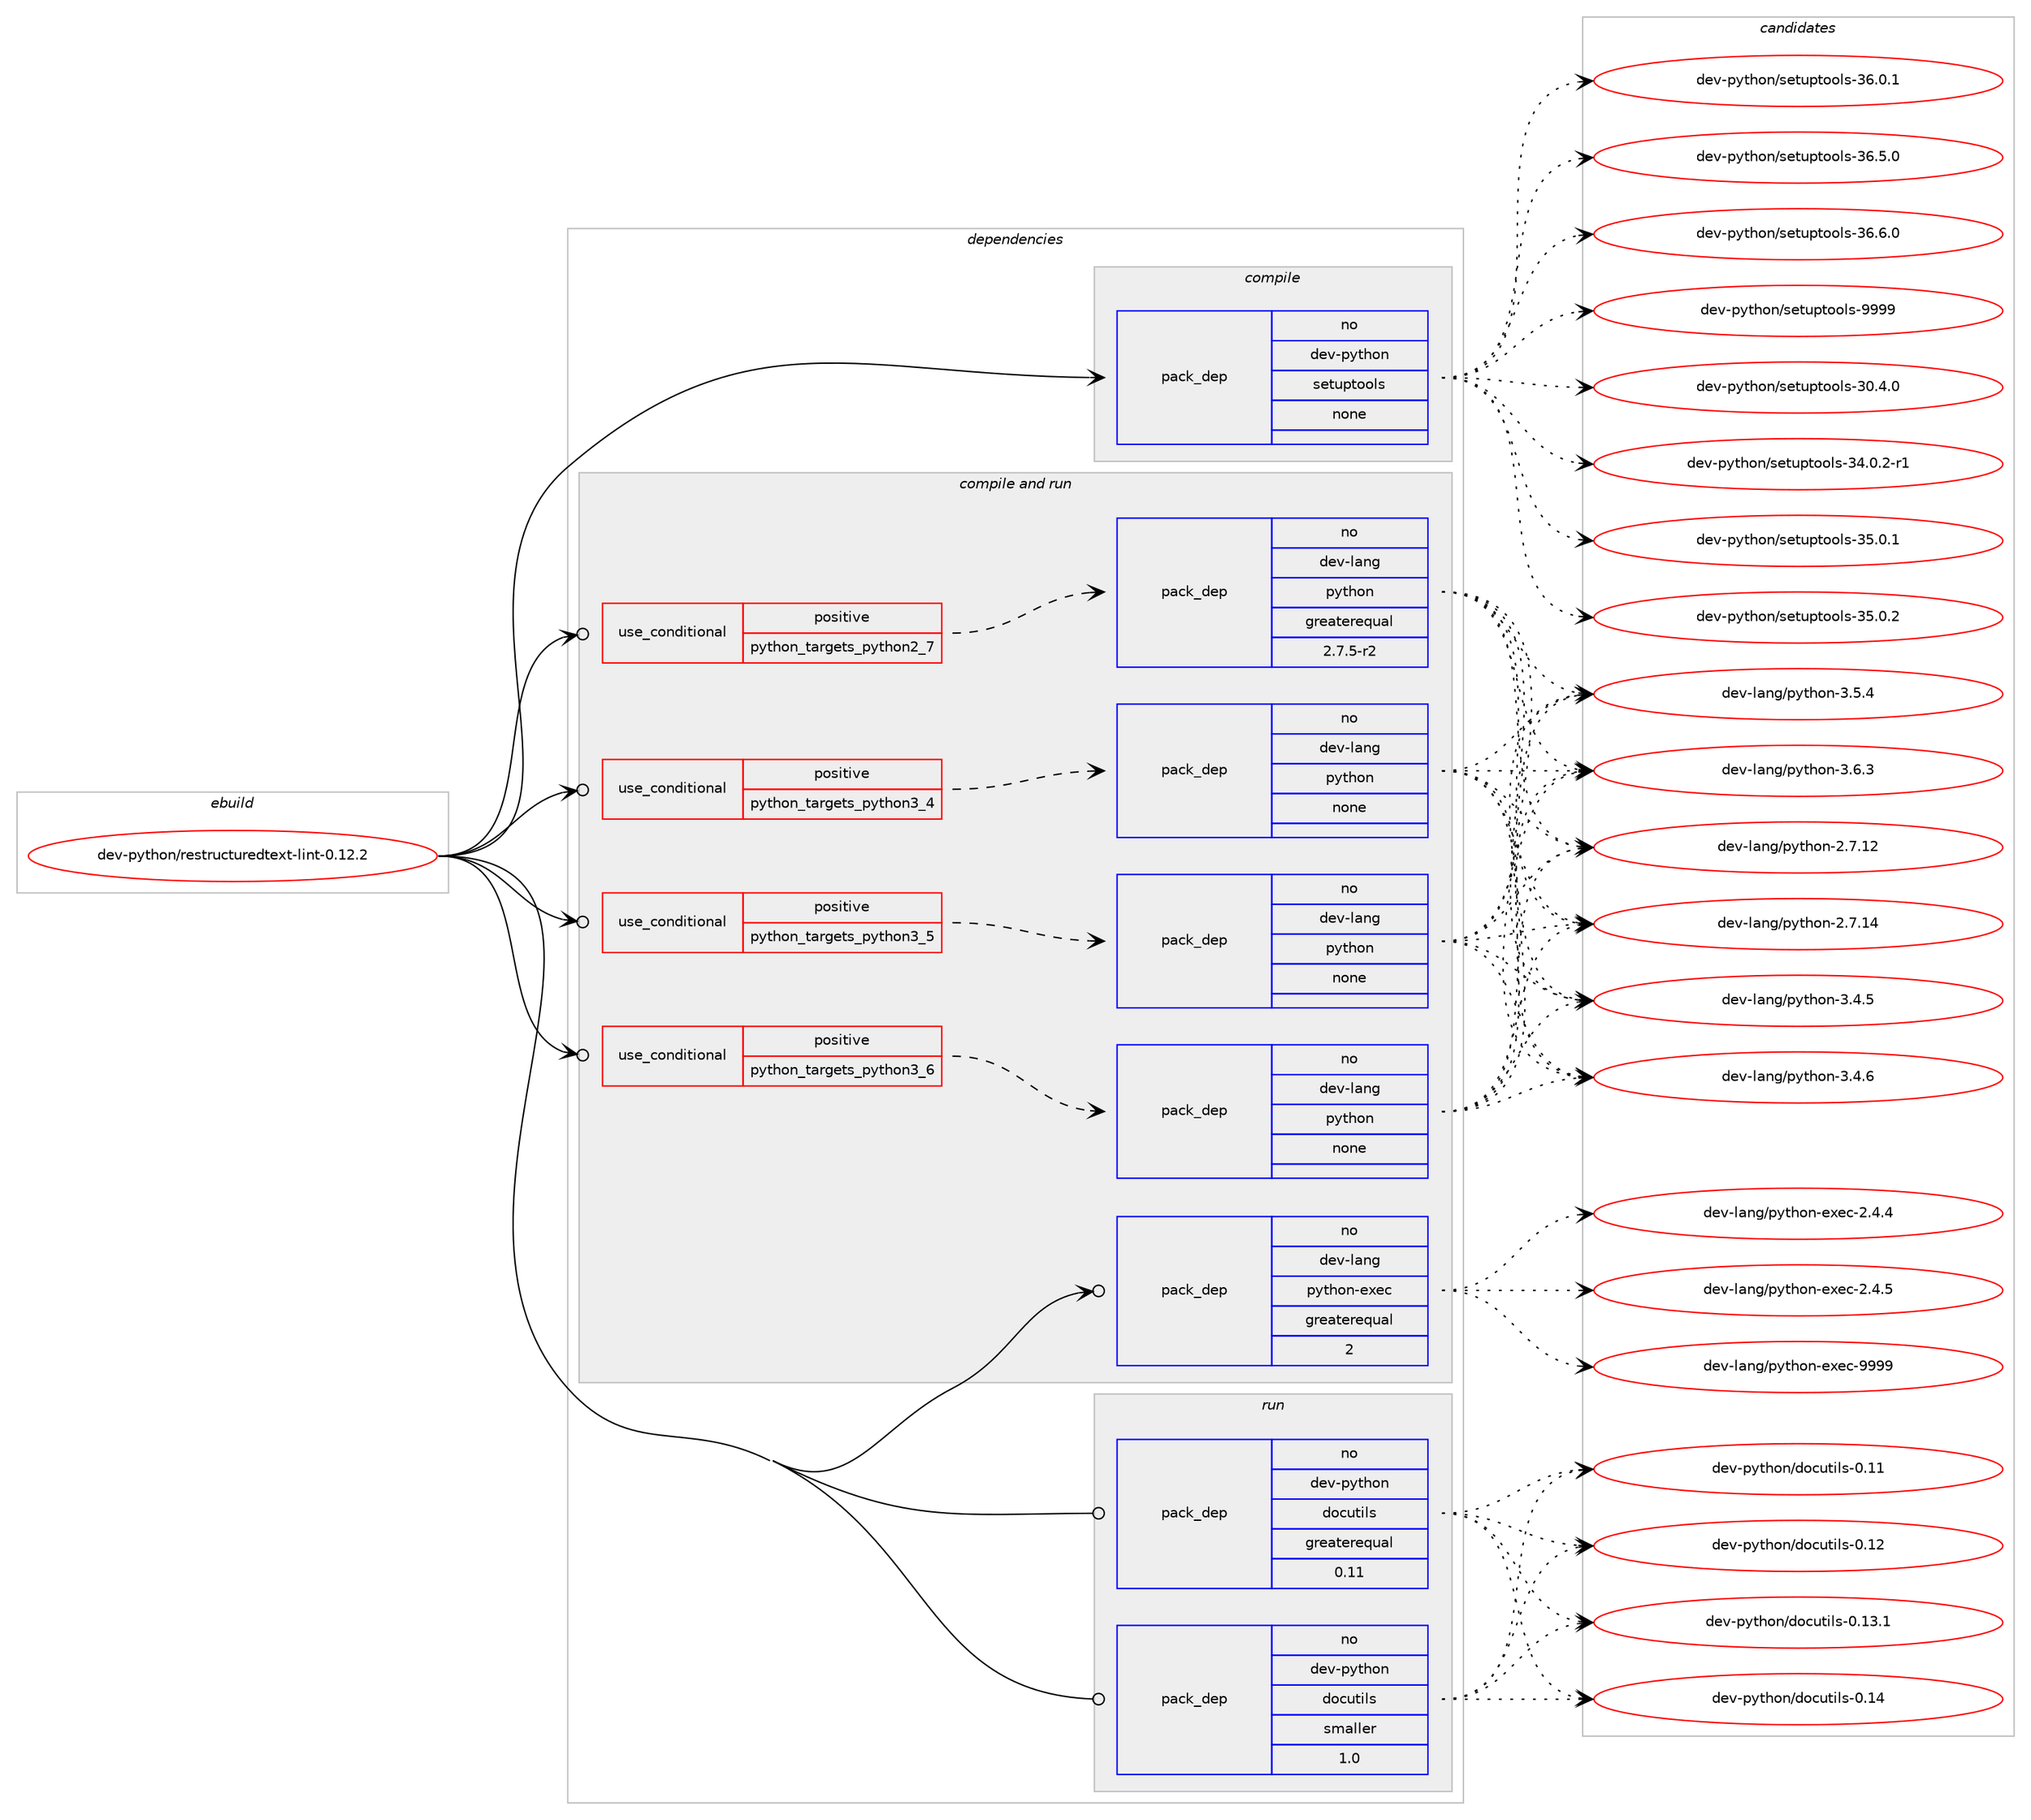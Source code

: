 digraph prolog {

# *************
# Graph options
# *************

newrank=true;
concentrate=true;
compound=true;
graph [rankdir=LR,fontname=Helvetica,fontsize=10,ranksep=1.5];#, ranksep=2.5, nodesep=0.2];
edge  [arrowhead=vee];
node  [fontname=Helvetica,fontsize=10];

# **********
# The ebuild
# **********

subgraph cluster_leftcol {
color=gray;
rank=same;
label=<<i>ebuild</i>>;
id [label="dev-python/restructuredtext-lint-0.12.2", color=red, width=4, href="../dev-python/restructuredtext-lint-0.12.2.svg"];
}

# ****************
# The dependencies
# ****************

subgraph cluster_midcol {
color=gray;
label=<<i>dependencies</i>>;
subgraph cluster_compile {
fillcolor="#eeeeee";
style=filled;
label=<<i>compile</i>>;
subgraph pack140580 {
dependency185612 [label=<<TABLE BORDER="0" CELLBORDER="1" CELLSPACING="0" CELLPADDING="4" WIDTH="220"><TR><TD ROWSPAN="6" CELLPADDING="30">pack_dep</TD></TR><TR><TD WIDTH="110">no</TD></TR><TR><TD>dev-python</TD></TR><TR><TD>setuptools</TD></TR><TR><TD>none</TD></TR><TR><TD></TD></TR></TABLE>>, shape=none, color=blue];
}
id:e -> dependency185612:w [weight=20,style="solid",arrowhead="vee"];
}
subgraph cluster_compileandrun {
fillcolor="#eeeeee";
style=filled;
label=<<i>compile and run</i>>;
subgraph cond41078 {
dependency185613 [label=<<TABLE BORDER="0" CELLBORDER="1" CELLSPACING="0" CELLPADDING="4"><TR><TD ROWSPAN="3" CELLPADDING="10">use_conditional</TD></TR><TR><TD>positive</TD></TR><TR><TD>python_targets_python2_7</TD></TR></TABLE>>, shape=none, color=red];
subgraph pack140581 {
dependency185614 [label=<<TABLE BORDER="0" CELLBORDER="1" CELLSPACING="0" CELLPADDING="4" WIDTH="220"><TR><TD ROWSPAN="6" CELLPADDING="30">pack_dep</TD></TR><TR><TD WIDTH="110">no</TD></TR><TR><TD>dev-lang</TD></TR><TR><TD>python</TD></TR><TR><TD>greaterequal</TD></TR><TR><TD>2.7.5-r2</TD></TR></TABLE>>, shape=none, color=blue];
}
dependency185613:e -> dependency185614:w [weight=20,style="dashed",arrowhead="vee"];
}
id:e -> dependency185613:w [weight=20,style="solid",arrowhead="odotvee"];
subgraph cond41079 {
dependency185615 [label=<<TABLE BORDER="0" CELLBORDER="1" CELLSPACING="0" CELLPADDING="4"><TR><TD ROWSPAN="3" CELLPADDING="10">use_conditional</TD></TR><TR><TD>positive</TD></TR><TR><TD>python_targets_python3_4</TD></TR></TABLE>>, shape=none, color=red];
subgraph pack140582 {
dependency185616 [label=<<TABLE BORDER="0" CELLBORDER="1" CELLSPACING="0" CELLPADDING="4" WIDTH="220"><TR><TD ROWSPAN="6" CELLPADDING="30">pack_dep</TD></TR><TR><TD WIDTH="110">no</TD></TR><TR><TD>dev-lang</TD></TR><TR><TD>python</TD></TR><TR><TD>none</TD></TR><TR><TD></TD></TR></TABLE>>, shape=none, color=blue];
}
dependency185615:e -> dependency185616:w [weight=20,style="dashed",arrowhead="vee"];
}
id:e -> dependency185615:w [weight=20,style="solid",arrowhead="odotvee"];
subgraph cond41080 {
dependency185617 [label=<<TABLE BORDER="0" CELLBORDER="1" CELLSPACING="0" CELLPADDING="4"><TR><TD ROWSPAN="3" CELLPADDING="10">use_conditional</TD></TR><TR><TD>positive</TD></TR><TR><TD>python_targets_python3_5</TD></TR></TABLE>>, shape=none, color=red];
subgraph pack140583 {
dependency185618 [label=<<TABLE BORDER="0" CELLBORDER="1" CELLSPACING="0" CELLPADDING="4" WIDTH="220"><TR><TD ROWSPAN="6" CELLPADDING="30">pack_dep</TD></TR><TR><TD WIDTH="110">no</TD></TR><TR><TD>dev-lang</TD></TR><TR><TD>python</TD></TR><TR><TD>none</TD></TR><TR><TD></TD></TR></TABLE>>, shape=none, color=blue];
}
dependency185617:e -> dependency185618:w [weight=20,style="dashed",arrowhead="vee"];
}
id:e -> dependency185617:w [weight=20,style="solid",arrowhead="odotvee"];
subgraph cond41081 {
dependency185619 [label=<<TABLE BORDER="0" CELLBORDER="1" CELLSPACING="0" CELLPADDING="4"><TR><TD ROWSPAN="3" CELLPADDING="10">use_conditional</TD></TR><TR><TD>positive</TD></TR><TR><TD>python_targets_python3_6</TD></TR></TABLE>>, shape=none, color=red];
subgraph pack140584 {
dependency185620 [label=<<TABLE BORDER="0" CELLBORDER="1" CELLSPACING="0" CELLPADDING="4" WIDTH="220"><TR><TD ROWSPAN="6" CELLPADDING="30">pack_dep</TD></TR><TR><TD WIDTH="110">no</TD></TR><TR><TD>dev-lang</TD></TR><TR><TD>python</TD></TR><TR><TD>none</TD></TR><TR><TD></TD></TR></TABLE>>, shape=none, color=blue];
}
dependency185619:e -> dependency185620:w [weight=20,style="dashed",arrowhead="vee"];
}
id:e -> dependency185619:w [weight=20,style="solid",arrowhead="odotvee"];
subgraph pack140585 {
dependency185621 [label=<<TABLE BORDER="0" CELLBORDER="1" CELLSPACING="0" CELLPADDING="4" WIDTH="220"><TR><TD ROWSPAN="6" CELLPADDING="30">pack_dep</TD></TR><TR><TD WIDTH="110">no</TD></TR><TR><TD>dev-lang</TD></TR><TR><TD>python-exec</TD></TR><TR><TD>greaterequal</TD></TR><TR><TD>2</TD></TR></TABLE>>, shape=none, color=blue];
}
id:e -> dependency185621:w [weight=20,style="solid",arrowhead="odotvee"];
}
subgraph cluster_run {
fillcolor="#eeeeee";
style=filled;
label=<<i>run</i>>;
subgraph pack140586 {
dependency185622 [label=<<TABLE BORDER="0" CELLBORDER="1" CELLSPACING="0" CELLPADDING="4" WIDTH="220"><TR><TD ROWSPAN="6" CELLPADDING="30">pack_dep</TD></TR><TR><TD WIDTH="110">no</TD></TR><TR><TD>dev-python</TD></TR><TR><TD>docutils</TD></TR><TR><TD>greaterequal</TD></TR><TR><TD>0.11</TD></TR></TABLE>>, shape=none, color=blue];
}
id:e -> dependency185622:w [weight=20,style="solid",arrowhead="odot"];
subgraph pack140587 {
dependency185623 [label=<<TABLE BORDER="0" CELLBORDER="1" CELLSPACING="0" CELLPADDING="4" WIDTH="220"><TR><TD ROWSPAN="6" CELLPADDING="30">pack_dep</TD></TR><TR><TD WIDTH="110">no</TD></TR><TR><TD>dev-python</TD></TR><TR><TD>docutils</TD></TR><TR><TD>smaller</TD></TR><TR><TD>1.0</TD></TR></TABLE>>, shape=none, color=blue];
}
id:e -> dependency185623:w [weight=20,style="solid",arrowhead="odot"];
}
}

# **************
# The candidates
# **************

subgraph cluster_choices {
rank=same;
color=gray;
label=<<i>candidates</i>>;

subgraph choice140580 {
color=black;
nodesep=1;
choice100101118451121211161041111104711510111611711211611111110811545514846524648 [label="dev-python/setuptools-30.4.0", color=red, width=4,href="../dev-python/setuptools-30.4.0.svg"];
choice1001011184511212111610411111047115101116117112116111111108115455152464846504511449 [label="dev-python/setuptools-34.0.2-r1", color=red, width=4,href="../dev-python/setuptools-34.0.2-r1.svg"];
choice100101118451121211161041111104711510111611711211611111110811545515346484649 [label="dev-python/setuptools-35.0.1", color=red, width=4,href="../dev-python/setuptools-35.0.1.svg"];
choice100101118451121211161041111104711510111611711211611111110811545515346484650 [label="dev-python/setuptools-35.0.2", color=red, width=4,href="../dev-python/setuptools-35.0.2.svg"];
choice100101118451121211161041111104711510111611711211611111110811545515446484649 [label="dev-python/setuptools-36.0.1", color=red, width=4,href="../dev-python/setuptools-36.0.1.svg"];
choice100101118451121211161041111104711510111611711211611111110811545515446534648 [label="dev-python/setuptools-36.5.0", color=red, width=4,href="../dev-python/setuptools-36.5.0.svg"];
choice100101118451121211161041111104711510111611711211611111110811545515446544648 [label="dev-python/setuptools-36.6.0", color=red, width=4,href="../dev-python/setuptools-36.6.0.svg"];
choice10010111845112121116104111110471151011161171121161111111081154557575757 [label="dev-python/setuptools-9999", color=red, width=4,href="../dev-python/setuptools-9999.svg"];
dependency185612:e -> choice100101118451121211161041111104711510111611711211611111110811545514846524648:w [style=dotted,weight="100"];
dependency185612:e -> choice1001011184511212111610411111047115101116117112116111111108115455152464846504511449:w [style=dotted,weight="100"];
dependency185612:e -> choice100101118451121211161041111104711510111611711211611111110811545515346484649:w [style=dotted,weight="100"];
dependency185612:e -> choice100101118451121211161041111104711510111611711211611111110811545515346484650:w [style=dotted,weight="100"];
dependency185612:e -> choice100101118451121211161041111104711510111611711211611111110811545515446484649:w [style=dotted,weight="100"];
dependency185612:e -> choice100101118451121211161041111104711510111611711211611111110811545515446534648:w [style=dotted,weight="100"];
dependency185612:e -> choice100101118451121211161041111104711510111611711211611111110811545515446544648:w [style=dotted,weight="100"];
dependency185612:e -> choice10010111845112121116104111110471151011161171121161111111081154557575757:w [style=dotted,weight="100"];
}
subgraph choice140581 {
color=black;
nodesep=1;
choice10010111845108971101034711212111610411111045504655464950 [label="dev-lang/python-2.7.12", color=red, width=4,href="../dev-lang/python-2.7.12.svg"];
choice10010111845108971101034711212111610411111045504655464952 [label="dev-lang/python-2.7.14", color=red, width=4,href="../dev-lang/python-2.7.14.svg"];
choice100101118451089711010347112121116104111110455146524653 [label="dev-lang/python-3.4.5", color=red, width=4,href="../dev-lang/python-3.4.5.svg"];
choice100101118451089711010347112121116104111110455146524654 [label="dev-lang/python-3.4.6", color=red, width=4,href="../dev-lang/python-3.4.6.svg"];
choice100101118451089711010347112121116104111110455146534652 [label="dev-lang/python-3.5.4", color=red, width=4,href="../dev-lang/python-3.5.4.svg"];
choice100101118451089711010347112121116104111110455146544651 [label="dev-lang/python-3.6.3", color=red, width=4,href="../dev-lang/python-3.6.3.svg"];
dependency185614:e -> choice10010111845108971101034711212111610411111045504655464950:w [style=dotted,weight="100"];
dependency185614:e -> choice10010111845108971101034711212111610411111045504655464952:w [style=dotted,weight="100"];
dependency185614:e -> choice100101118451089711010347112121116104111110455146524653:w [style=dotted,weight="100"];
dependency185614:e -> choice100101118451089711010347112121116104111110455146524654:w [style=dotted,weight="100"];
dependency185614:e -> choice100101118451089711010347112121116104111110455146534652:w [style=dotted,weight="100"];
dependency185614:e -> choice100101118451089711010347112121116104111110455146544651:w [style=dotted,weight="100"];
}
subgraph choice140582 {
color=black;
nodesep=1;
choice10010111845108971101034711212111610411111045504655464950 [label="dev-lang/python-2.7.12", color=red, width=4,href="../dev-lang/python-2.7.12.svg"];
choice10010111845108971101034711212111610411111045504655464952 [label="dev-lang/python-2.7.14", color=red, width=4,href="../dev-lang/python-2.7.14.svg"];
choice100101118451089711010347112121116104111110455146524653 [label="dev-lang/python-3.4.5", color=red, width=4,href="../dev-lang/python-3.4.5.svg"];
choice100101118451089711010347112121116104111110455146524654 [label="dev-lang/python-3.4.6", color=red, width=4,href="../dev-lang/python-3.4.6.svg"];
choice100101118451089711010347112121116104111110455146534652 [label="dev-lang/python-3.5.4", color=red, width=4,href="../dev-lang/python-3.5.4.svg"];
choice100101118451089711010347112121116104111110455146544651 [label="dev-lang/python-3.6.3", color=red, width=4,href="../dev-lang/python-3.6.3.svg"];
dependency185616:e -> choice10010111845108971101034711212111610411111045504655464950:w [style=dotted,weight="100"];
dependency185616:e -> choice10010111845108971101034711212111610411111045504655464952:w [style=dotted,weight="100"];
dependency185616:e -> choice100101118451089711010347112121116104111110455146524653:w [style=dotted,weight="100"];
dependency185616:e -> choice100101118451089711010347112121116104111110455146524654:w [style=dotted,weight="100"];
dependency185616:e -> choice100101118451089711010347112121116104111110455146534652:w [style=dotted,weight="100"];
dependency185616:e -> choice100101118451089711010347112121116104111110455146544651:w [style=dotted,weight="100"];
}
subgraph choice140583 {
color=black;
nodesep=1;
choice10010111845108971101034711212111610411111045504655464950 [label="dev-lang/python-2.7.12", color=red, width=4,href="../dev-lang/python-2.7.12.svg"];
choice10010111845108971101034711212111610411111045504655464952 [label="dev-lang/python-2.7.14", color=red, width=4,href="../dev-lang/python-2.7.14.svg"];
choice100101118451089711010347112121116104111110455146524653 [label="dev-lang/python-3.4.5", color=red, width=4,href="../dev-lang/python-3.4.5.svg"];
choice100101118451089711010347112121116104111110455146524654 [label="dev-lang/python-3.4.6", color=red, width=4,href="../dev-lang/python-3.4.6.svg"];
choice100101118451089711010347112121116104111110455146534652 [label="dev-lang/python-3.5.4", color=red, width=4,href="../dev-lang/python-3.5.4.svg"];
choice100101118451089711010347112121116104111110455146544651 [label="dev-lang/python-3.6.3", color=red, width=4,href="../dev-lang/python-3.6.3.svg"];
dependency185618:e -> choice10010111845108971101034711212111610411111045504655464950:w [style=dotted,weight="100"];
dependency185618:e -> choice10010111845108971101034711212111610411111045504655464952:w [style=dotted,weight="100"];
dependency185618:e -> choice100101118451089711010347112121116104111110455146524653:w [style=dotted,weight="100"];
dependency185618:e -> choice100101118451089711010347112121116104111110455146524654:w [style=dotted,weight="100"];
dependency185618:e -> choice100101118451089711010347112121116104111110455146534652:w [style=dotted,weight="100"];
dependency185618:e -> choice100101118451089711010347112121116104111110455146544651:w [style=dotted,weight="100"];
}
subgraph choice140584 {
color=black;
nodesep=1;
choice10010111845108971101034711212111610411111045504655464950 [label="dev-lang/python-2.7.12", color=red, width=4,href="../dev-lang/python-2.7.12.svg"];
choice10010111845108971101034711212111610411111045504655464952 [label="dev-lang/python-2.7.14", color=red, width=4,href="../dev-lang/python-2.7.14.svg"];
choice100101118451089711010347112121116104111110455146524653 [label="dev-lang/python-3.4.5", color=red, width=4,href="../dev-lang/python-3.4.5.svg"];
choice100101118451089711010347112121116104111110455146524654 [label="dev-lang/python-3.4.6", color=red, width=4,href="../dev-lang/python-3.4.6.svg"];
choice100101118451089711010347112121116104111110455146534652 [label="dev-lang/python-3.5.4", color=red, width=4,href="../dev-lang/python-3.5.4.svg"];
choice100101118451089711010347112121116104111110455146544651 [label="dev-lang/python-3.6.3", color=red, width=4,href="../dev-lang/python-3.6.3.svg"];
dependency185620:e -> choice10010111845108971101034711212111610411111045504655464950:w [style=dotted,weight="100"];
dependency185620:e -> choice10010111845108971101034711212111610411111045504655464952:w [style=dotted,weight="100"];
dependency185620:e -> choice100101118451089711010347112121116104111110455146524653:w [style=dotted,weight="100"];
dependency185620:e -> choice100101118451089711010347112121116104111110455146524654:w [style=dotted,weight="100"];
dependency185620:e -> choice100101118451089711010347112121116104111110455146534652:w [style=dotted,weight="100"];
dependency185620:e -> choice100101118451089711010347112121116104111110455146544651:w [style=dotted,weight="100"];
}
subgraph choice140585 {
color=black;
nodesep=1;
choice1001011184510897110103471121211161041111104510112010199455046524652 [label="dev-lang/python-exec-2.4.4", color=red, width=4,href="../dev-lang/python-exec-2.4.4.svg"];
choice1001011184510897110103471121211161041111104510112010199455046524653 [label="dev-lang/python-exec-2.4.5", color=red, width=4,href="../dev-lang/python-exec-2.4.5.svg"];
choice10010111845108971101034711212111610411111045101120101994557575757 [label="dev-lang/python-exec-9999", color=red, width=4,href="../dev-lang/python-exec-9999.svg"];
dependency185621:e -> choice1001011184510897110103471121211161041111104510112010199455046524652:w [style=dotted,weight="100"];
dependency185621:e -> choice1001011184510897110103471121211161041111104510112010199455046524653:w [style=dotted,weight="100"];
dependency185621:e -> choice10010111845108971101034711212111610411111045101120101994557575757:w [style=dotted,weight="100"];
}
subgraph choice140586 {
color=black;
nodesep=1;
choice1001011184511212111610411111047100111991171161051081154548464949 [label="dev-python/docutils-0.11", color=red, width=4,href="../dev-python/docutils-0.11.svg"];
choice1001011184511212111610411111047100111991171161051081154548464950 [label="dev-python/docutils-0.12", color=red, width=4,href="../dev-python/docutils-0.12.svg"];
choice10010111845112121116104111110471001119911711610510811545484649514649 [label="dev-python/docutils-0.13.1", color=red, width=4,href="../dev-python/docutils-0.13.1.svg"];
choice1001011184511212111610411111047100111991171161051081154548464952 [label="dev-python/docutils-0.14", color=red, width=4,href="../dev-python/docutils-0.14.svg"];
dependency185622:e -> choice1001011184511212111610411111047100111991171161051081154548464949:w [style=dotted,weight="100"];
dependency185622:e -> choice1001011184511212111610411111047100111991171161051081154548464950:w [style=dotted,weight="100"];
dependency185622:e -> choice10010111845112121116104111110471001119911711610510811545484649514649:w [style=dotted,weight="100"];
dependency185622:e -> choice1001011184511212111610411111047100111991171161051081154548464952:w [style=dotted,weight="100"];
}
subgraph choice140587 {
color=black;
nodesep=1;
choice1001011184511212111610411111047100111991171161051081154548464949 [label="dev-python/docutils-0.11", color=red, width=4,href="../dev-python/docutils-0.11.svg"];
choice1001011184511212111610411111047100111991171161051081154548464950 [label="dev-python/docutils-0.12", color=red, width=4,href="../dev-python/docutils-0.12.svg"];
choice10010111845112121116104111110471001119911711610510811545484649514649 [label="dev-python/docutils-0.13.1", color=red, width=4,href="../dev-python/docutils-0.13.1.svg"];
choice1001011184511212111610411111047100111991171161051081154548464952 [label="dev-python/docutils-0.14", color=red, width=4,href="../dev-python/docutils-0.14.svg"];
dependency185623:e -> choice1001011184511212111610411111047100111991171161051081154548464949:w [style=dotted,weight="100"];
dependency185623:e -> choice1001011184511212111610411111047100111991171161051081154548464950:w [style=dotted,weight="100"];
dependency185623:e -> choice10010111845112121116104111110471001119911711610510811545484649514649:w [style=dotted,weight="100"];
dependency185623:e -> choice1001011184511212111610411111047100111991171161051081154548464952:w [style=dotted,weight="100"];
}
}

}
